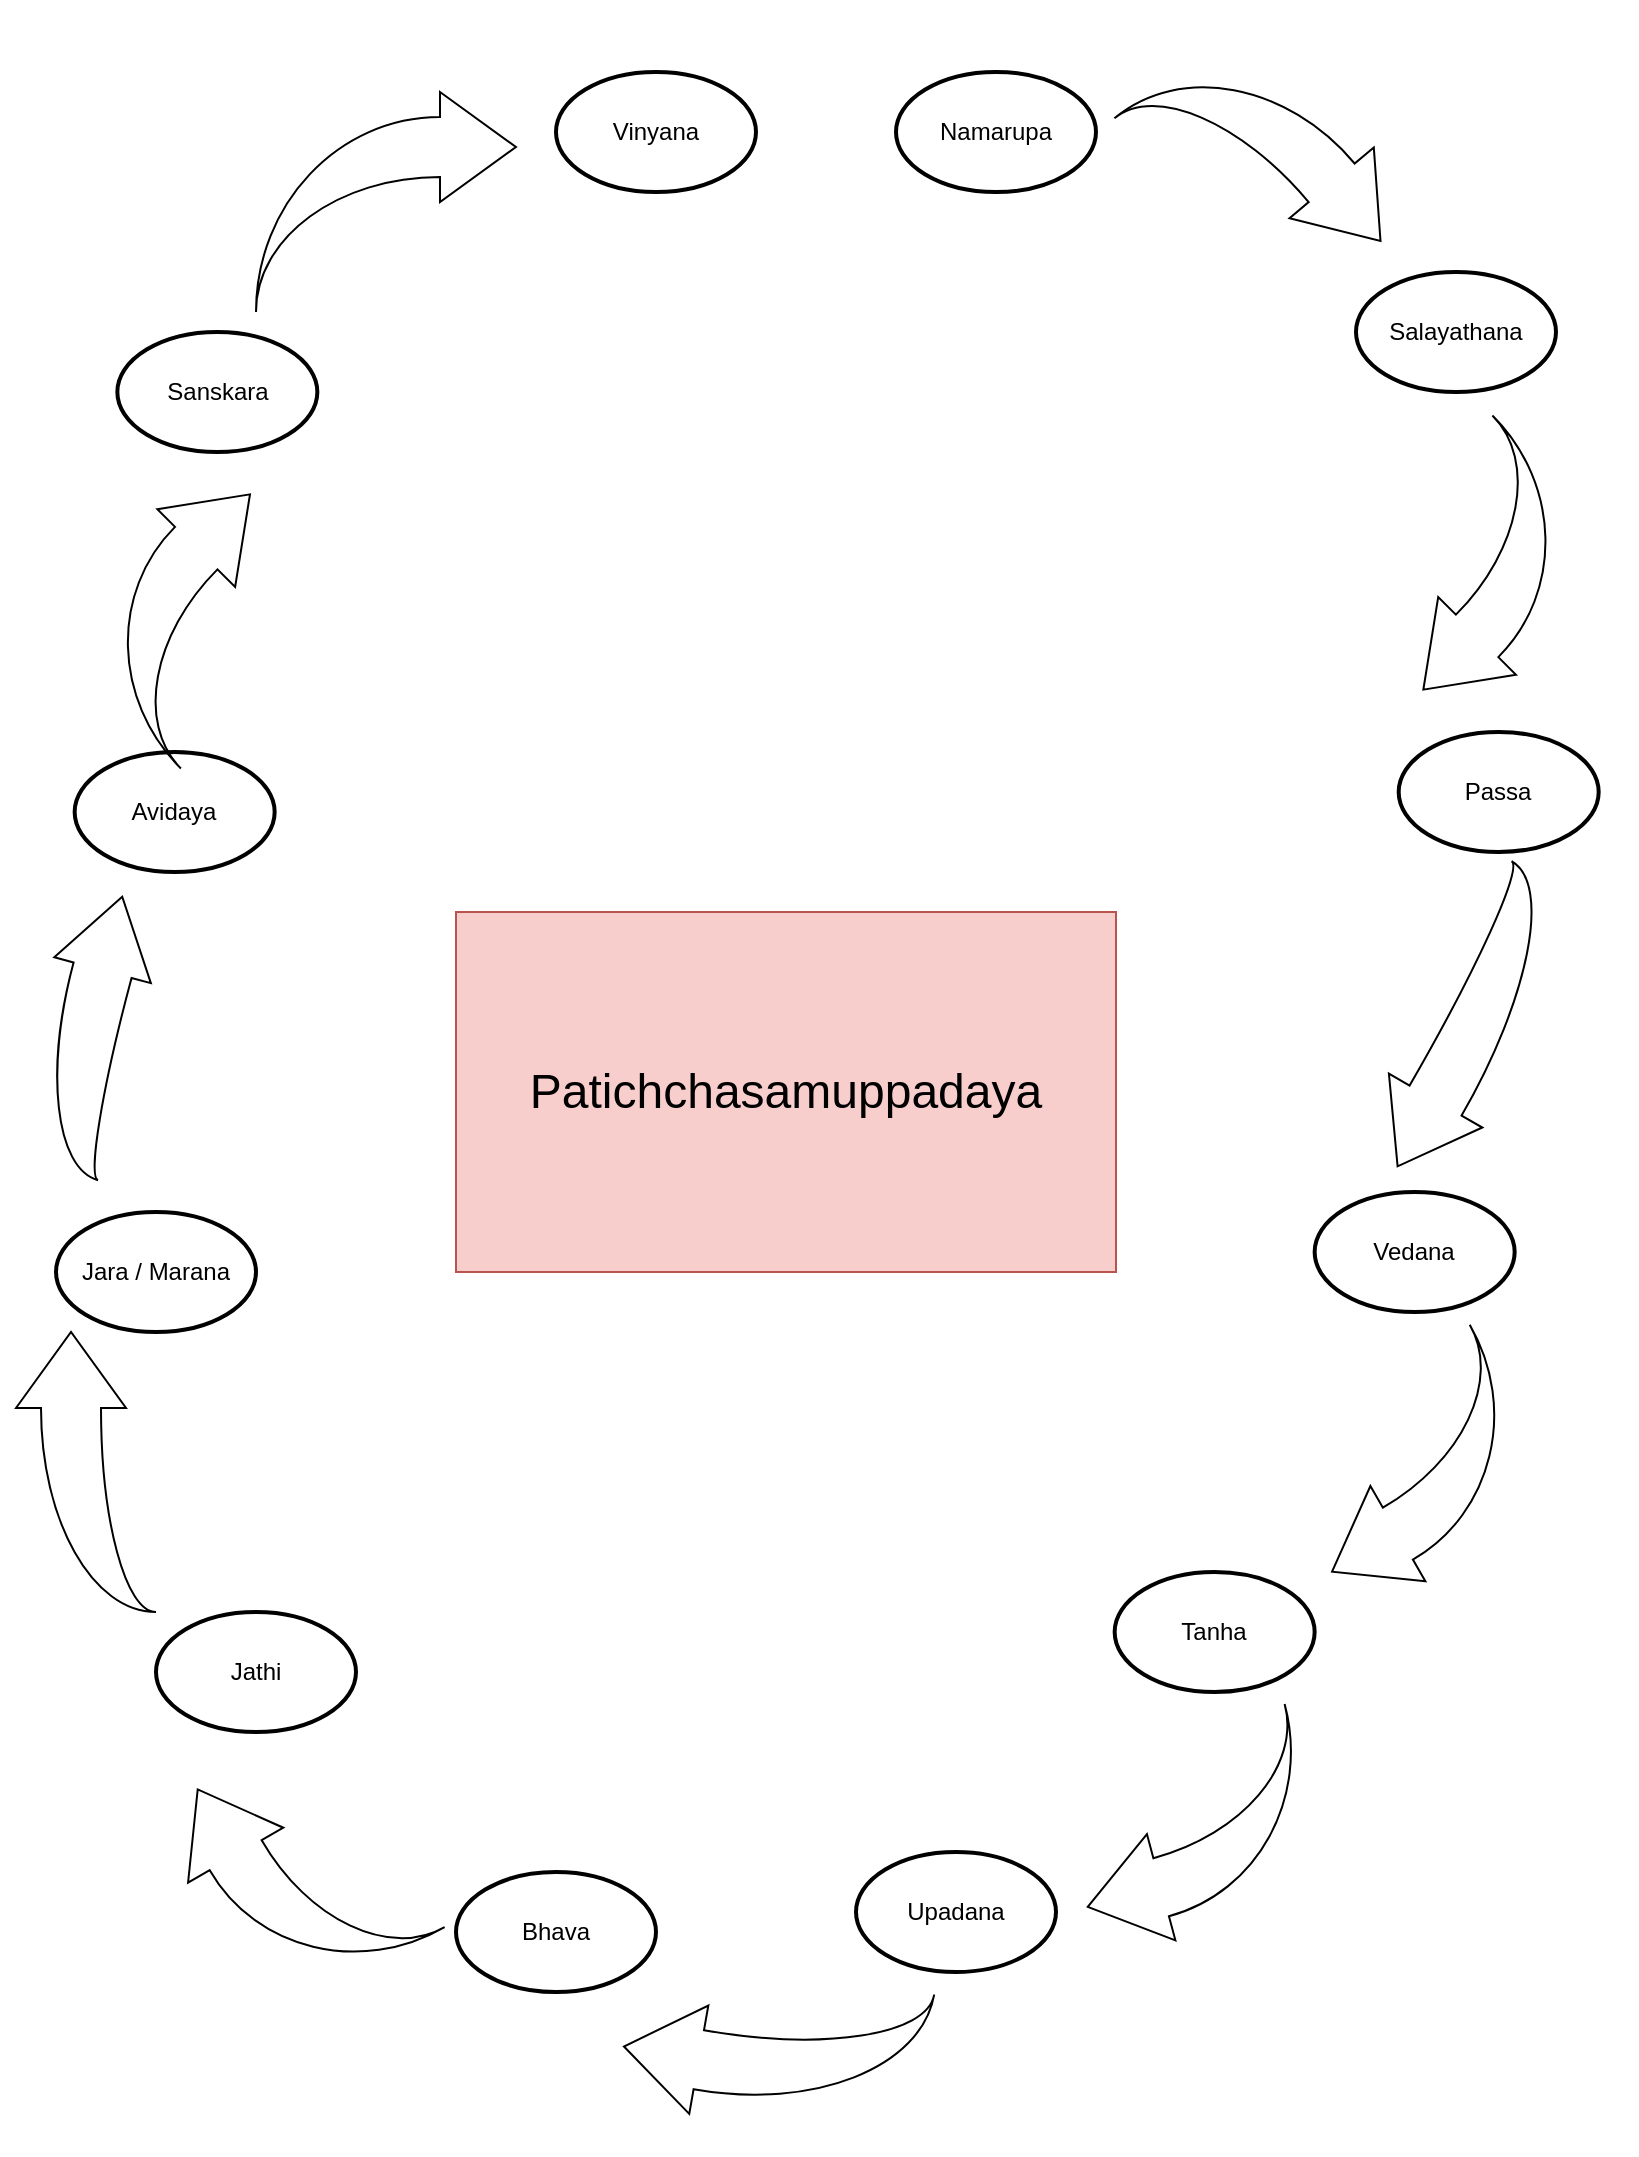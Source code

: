 <mxfile version="21.6.1">
  <diagram name="Page-1" id="jv93xqowis85PmII0ITC">
    <mxGraphModel dx="880" dy="515" grid="1" gridSize="10" guides="1" tooltips="1" connect="1" arrows="1" fold="1" page="1" pageScale="1" pageWidth="827" pageHeight="1169" math="0" shadow="0">
      <root>
        <mxCell id="0" />
        <mxCell id="1" parent="0" />
        <mxCell id="leaF__OEPE_4u4qdBmFT-1" value="Avidaya" style="strokeWidth=2;html=1;shape=mxgraph.flowchart.start_1;whiteSpace=wrap;" vertex="1" parent="1">
          <mxGeometry x="39.33" y="440" width="100" height="60" as="geometry" />
        </mxCell>
        <mxCell id="leaF__OEPE_4u4qdBmFT-3" value="" style="html=1;shadow=0;dashed=0;align=center;verticalAlign=middle;shape=mxgraph.arrows2.jumpInArrow;dy=15;dx=38;arrowHead=55;rotation=-45;" vertex="1" parent="1">
          <mxGeometry x="39.33" y="320" width="121.34" height="100" as="geometry" />
        </mxCell>
        <mxCell id="leaF__OEPE_4u4qdBmFT-5" value="Sanskara" style="strokeWidth=2;html=1;shape=mxgraph.flowchart.start_1;whiteSpace=wrap;" vertex="1" parent="1">
          <mxGeometry x="60.67" y="230" width="100" height="60" as="geometry" />
        </mxCell>
        <mxCell id="leaF__OEPE_4u4qdBmFT-6" value="" style="html=1;shadow=0;dashed=0;align=center;verticalAlign=middle;shape=mxgraph.arrows2.jumpInArrow;dy=15;dx=38;arrowHead=55;rotation=0;" vertex="1" parent="1">
          <mxGeometry x="130" y="110" width="130" height="110" as="geometry" />
        </mxCell>
        <mxCell id="leaF__OEPE_4u4qdBmFT-8" value="Vinyana" style="strokeWidth=2;html=1;shape=mxgraph.flowchart.start_1;whiteSpace=wrap;" vertex="1" parent="1">
          <mxGeometry x="280" y="100" width="100" height="60" as="geometry" />
        </mxCell>
        <mxCell id="leaF__OEPE_4u4qdBmFT-9" value="Namarupa" style="strokeWidth=2;html=1;shape=mxgraph.flowchart.start_1;whiteSpace=wrap;" vertex="1" parent="1">
          <mxGeometry x="450" y="100" width="100" height="60" as="geometry" />
        </mxCell>
        <mxCell id="leaF__OEPE_4u4qdBmFT-10" value="" style="html=1;shadow=0;dashed=0;align=center;verticalAlign=middle;shape=mxgraph.arrows2.jumpInArrow;dy=15;dx=38;arrowHead=55;rotation=50;" vertex="1" parent="1">
          <mxGeometry x="570.01" y="100" width="132.5" height="90" as="geometry" />
        </mxCell>
        <mxCell id="leaF__OEPE_4u4qdBmFT-13" value="Salayathana" style="strokeWidth=2;html=1;shape=mxgraph.flowchart.start_1;whiteSpace=wrap;" vertex="1" parent="1">
          <mxGeometry x="680" y="200" width="100" height="60" as="geometry" />
        </mxCell>
        <mxCell id="leaF__OEPE_4u4qdBmFT-14" value="" style="html=1;shadow=0;dashed=0;align=center;verticalAlign=middle;shape=mxgraph.arrows2.jumpInArrow;dy=15;dx=38;arrowHead=55;rotation=-240;" vertex="1" parent="1">
          <mxGeometry x="660.63" y="550.66" width="160.67" height="53.91" as="geometry" />
        </mxCell>
        <mxCell id="leaF__OEPE_4u4qdBmFT-18" value="Passa" style="strokeWidth=2;html=1;shape=mxgraph.flowchart.start_1;whiteSpace=wrap;" vertex="1" parent="1">
          <mxGeometry x="701.34" y="430" width="100" height="60" as="geometry" />
        </mxCell>
        <mxCell id="leaF__OEPE_4u4qdBmFT-19" value="" style="html=1;shadow=0;dashed=0;align=center;verticalAlign=middle;shape=mxgraph.arrows2.jumpInArrow;dy=15;dx=38;arrowHead=55;rotation=135;" vertex="1" parent="1">
          <mxGeometry x="680.0" y="300" width="121.34" height="100" as="geometry" />
        </mxCell>
        <mxCell id="leaF__OEPE_4u4qdBmFT-20" value="Vedana" style="strokeWidth=2;html=1;shape=mxgraph.flowchart.start_1;whiteSpace=wrap;" vertex="1" parent="1">
          <mxGeometry x="659.33" y="660" width="100" height="60" as="geometry" />
        </mxCell>
        <mxCell id="leaF__OEPE_4u4qdBmFT-21" value="" style="html=1;shadow=0;dashed=0;align=center;verticalAlign=middle;shape=mxgraph.arrows2.jumpInArrow;dy=15;dx=38;arrowHead=55;rotation=-210;" vertex="1" parent="1">
          <mxGeometry x="648.66" y="750" width="121.34" height="100" as="geometry" />
        </mxCell>
        <mxCell id="leaF__OEPE_4u4qdBmFT-22" value="Tanha" style="strokeWidth=2;html=1;shape=mxgraph.flowchart.start_1;whiteSpace=wrap;" vertex="1" parent="1">
          <mxGeometry x="559.33" y="850" width="100" height="60" as="geometry" />
        </mxCell>
        <mxCell id="leaF__OEPE_4u4qdBmFT-23" value="" style="html=1;shadow=0;dashed=0;align=center;verticalAlign=middle;shape=mxgraph.arrows2.jumpInArrow;dy=15;dx=38;arrowHead=55;rotation=-195;" vertex="1" parent="1">
          <mxGeometry x="537.99" y="930" width="121.34" height="100" as="geometry" />
        </mxCell>
        <mxCell id="leaF__OEPE_4u4qdBmFT-24" value="Upadana" style="strokeWidth=2;html=1;shape=mxgraph.flowchart.start_1;whiteSpace=wrap;" vertex="1" parent="1">
          <mxGeometry x="430" y="990" width="100" height="60" as="geometry" />
        </mxCell>
        <mxCell id="leaF__OEPE_4u4qdBmFT-25" value="Bhava" style="strokeWidth=2;html=1;shape=mxgraph.flowchart.start_1;whiteSpace=wrap;" vertex="1" parent="1">
          <mxGeometry x="230" y="1000" width="100" height="60" as="geometry" />
        </mxCell>
        <mxCell id="leaF__OEPE_4u4qdBmFT-26" value="Jathi" style="strokeWidth=2;html=1;shape=mxgraph.flowchart.start_1;whiteSpace=wrap;" vertex="1" parent="1">
          <mxGeometry x="80" y="870" width="100" height="60" as="geometry" />
        </mxCell>
        <mxCell id="leaF__OEPE_4u4qdBmFT-27" value="Jara / Marana" style="strokeWidth=2;html=1;shape=mxgraph.flowchart.start_1;whiteSpace=wrap;" vertex="1" parent="1">
          <mxGeometry x="30" y="670" width="100" height="60" as="geometry" />
        </mxCell>
        <mxCell id="leaF__OEPE_4u4qdBmFT-28" value="" style="html=1;shadow=0;dashed=0;align=center;verticalAlign=middle;shape=mxgraph.arrows2.jumpInArrow;dy=15;dx=38;arrowHead=55;rotation=-170;" vertex="1" parent="1">
          <mxGeometry x="315.02" y="1047.81" width="148.26" height="80" as="geometry" />
        </mxCell>
        <mxCell id="leaF__OEPE_4u4qdBmFT-29" value="" style="html=1;shadow=0;dashed=0;align=center;verticalAlign=middle;shape=mxgraph.arrows2.jumpInArrow;dy=15;dx=38;arrowHead=55;rotation=-120;" vertex="1" parent="1">
          <mxGeometry x="90.0" y="950" width="121.34" height="100" as="geometry" />
        </mxCell>
        <mxCell id="leaF__OEPE_4u4qdBmFT-30" value="" style="html=1;shadow=0;dashed=0;align=center;verticalAlign=middle;shape=mxgraph.arrows2.jumpInArrow;dy=15;dx=38;arrowHead=55;rotation=-90;" vertex="1" parent="1">
          <mxGeometry x="-25" y="765" width="140" height="70" as="geometry" />
        </mxCell>
        <mxCell id="leaF__OEPE_4u4qdBmFT-31" value="" style="html=1;shadow=0;dashed=0;align=center;verticalAlign=middle;shape=mxgraph.arrows2.jumpInArrow;dy=15;dx=38;arrowHead=55;rotation=-75;" vertex="1" parent="1">
          <mxGeometry x="-25" y="555" width="140" height="50" as="geometry" />
        </mxCell>
        <mxCell id="leaF__OEPE_4u4qdBmFT-32" value="Patichchasamuppadaya" style="text;html=1;strokeColor=#b85450;fillColor=#f8cecc;align=center;verticalAlign=middle;whiteSpace=wrap;rounded=0;fontSize=24;" vertex="1" parent="1">
          <mxGeometry x="230" y="520" width="330" height="180" as="geometry" />
        </mxCell>
      </root>
    </mxGraphModel>
  </diagram>
</mxfile>
